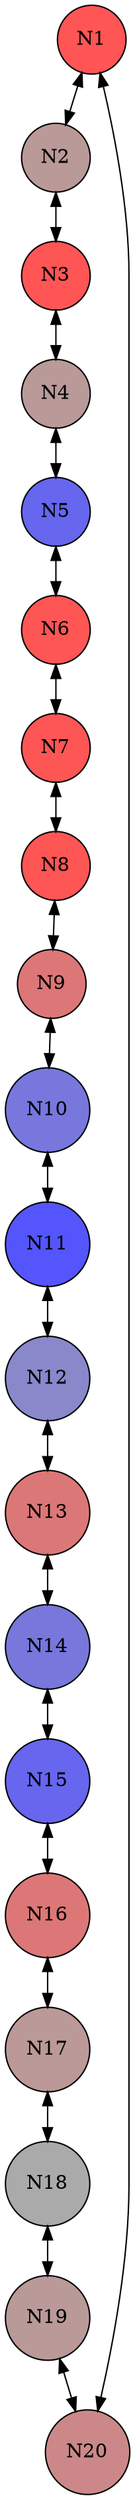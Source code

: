 strict digraph graphname { concentrate=true node [shape=circle, style=filled, fontsize=14] {node [style=filled,fillcolor="#FF5555"] N1 }{node [style=filled,fillcolor="#BA9999"] N2 }{node [style=filled,fillcolor="#FF5555"] N3 }{node [style=filled,fillcolor="#BA9999"] N4 }{node [style=filled,fillcolor="#6666EE"] N5 }{node [style=filled,fillcolor="#FE5555"] N6 }{node [style=filled,fillcolor="#FE5555"] N7 }{node [style=filled,fillcolor="#FE5555"] N8 }{node [style=filled,fillcolor="#DD7777"] N9 }{node [style=filled,fillcolor="#7777DD"] N10 }{node [style=filled,fillcolor="#5555FE"] N11 }{node [style=filled,fillcolor="#8888CB"] N12 }{node [style=filled,fillcolor="#DC7777"] N13 }{node [style=filled,fillcolor="#7777DC"] N14 }{node [style=filled,fillcolor="#6666EE"] N15 }{node [style=filled,fillcolor="#DD7777"] N16 }{node [style=filled,fillcolor="#BB9999"] N17 }{node [style=filled,fillcolor="#AAAAAA"] N18 }{node [style=filled,fillcolor="#BA9999"] N19 }{node [style=filled,fillcolor="#CC8888"] N20 } N1 -> N2 [dir=both penwidth=1.0]; N1 -> N20 [dir=both penwidth=1.0]; N2 -> N1 [dir=both penwidth=1.0]; N2 -> N3 [dir=both penwidth=1.0]; N3 -> N2 [dir=both penwidth=1.0]; N3 -> N4 [dir=both penwidth=1.0]; N4 -> N3 [dir=both penwidth=1.0]; N4 -> N5 [dir=both penwidth=1.0]; N5 -> N4 [dir=both penwidth=1.0]; N5 -> N6 [dir=both penwidth=1.0]; N6 -> N5 [dir=both penwidth=1.0]; N6 -> N7 [dir=both penwidth=1.0]; N7 -> N6 [dir=both penwidth=1.0]; N7 -> N8 [dir=both penwidth=1.0]; N8 -> N7 [dir=both penwidth=1.0]; N8 -> N9 [dir=both penwidth=1.0]; N9 -> N8 [dir=both penwidth=1.0]; N9 -> N10 [dir=both penwidth=1.0]; N10 -> N9 [dir=both penwidth=1.0]; N10 -> N11 [dir=both penwidth=1.0]; N11 -> N10 [dir=both penwidth=1.0]; N11 -> N12 [dir=both penwidth=1.0]; N12 -> N11 [dir=both penwidth=1.0]; N12 -> N13 [dir=both penwidth=1.0]; N13 -> N12 [dir=both penwidth=1.0]; N13 -> N14 [dir=both penwidth=1.0]; N14 -> N13 [dir=both penwidth=1.0]; N14 -> N15 [dir=both penwidth=1.0]; N15 -> N14 [dir=both penwidth=1.0]; N15 -> N16 [dir=both penwidth=1.0]; N16 -> N15 [dir=both penwidth=1.0]; N16 -> N17 [dir=both penwidth=1.0]; N17 -> N16 [dir=both penwidth=1.0]; N17 -> N18 [dir=both penwidth=1.0]; N18 -> N17 [dir=both penwidth=1.0]; N18 -> N19 [dir=both penwidth=1.0]; N19 -> N18 [dir=both penwidth=1.0]; N19 -> N20 [dir=both penwidth=1.0]; N20 -> N1 [dir=both penwidth=1.0]; N20 -> N19 [dir=both penwidth=1.0];}
